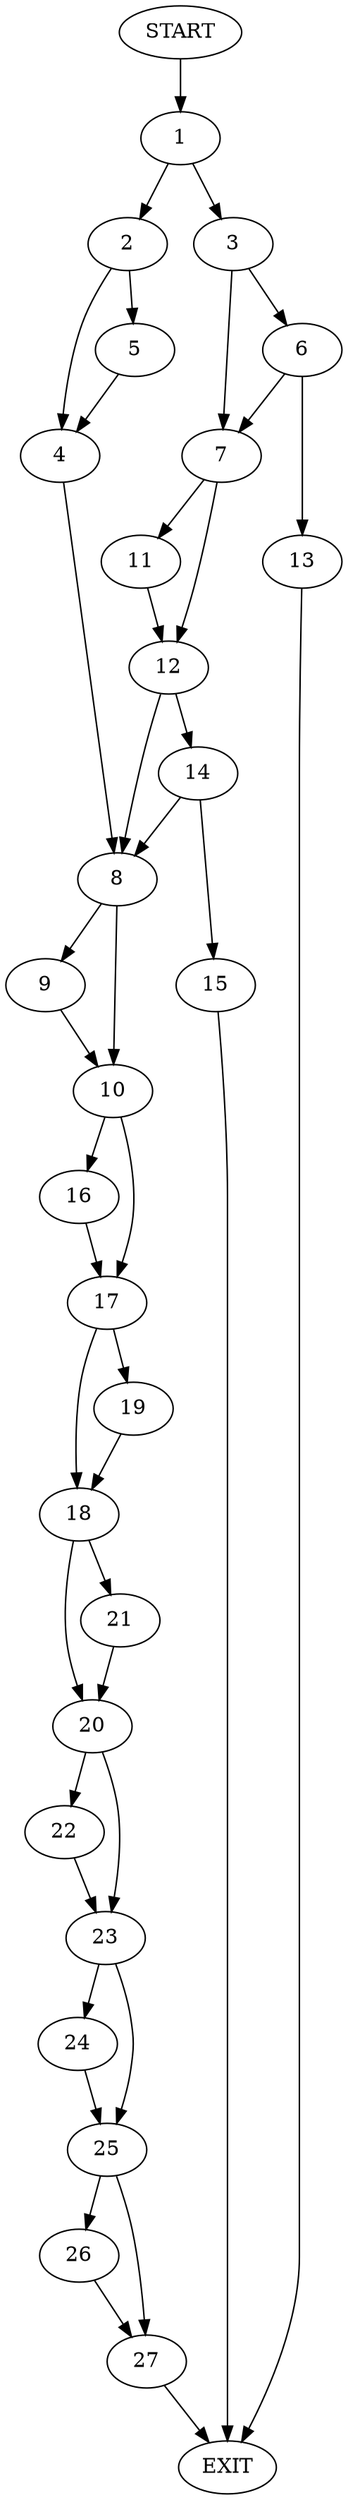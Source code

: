 digraph {
0 [label="START"]
28 [label="EXIT"]
0 -> 1
1 -> 2
1 -> 3
2 -> 4
2 -> 5
3 -> 6
3 -> 7
4 -> 8
5 -> 4
8 -> 9
8 -> 10
7 -> 11
7 -> 12
6 -> 13
6 -> 7
13 -> 28
11 -> 12
12 -> 8
12 -> 14
14 -> 8
14 -> 15
15 -> 28
9 -> 10
10 -> 16
10 -> 17
17 -> 18
17 -> 19
16 -> 17
19 -> 18
18 -> 20
18 -> 21
20 -> 22
20 -> 23
21 -> 20
23 -> 24
23 -> 25
22 -> 23
24 -> 25
25 -> 26
25 -> 27
26 -> 27
27 -> 28
}
